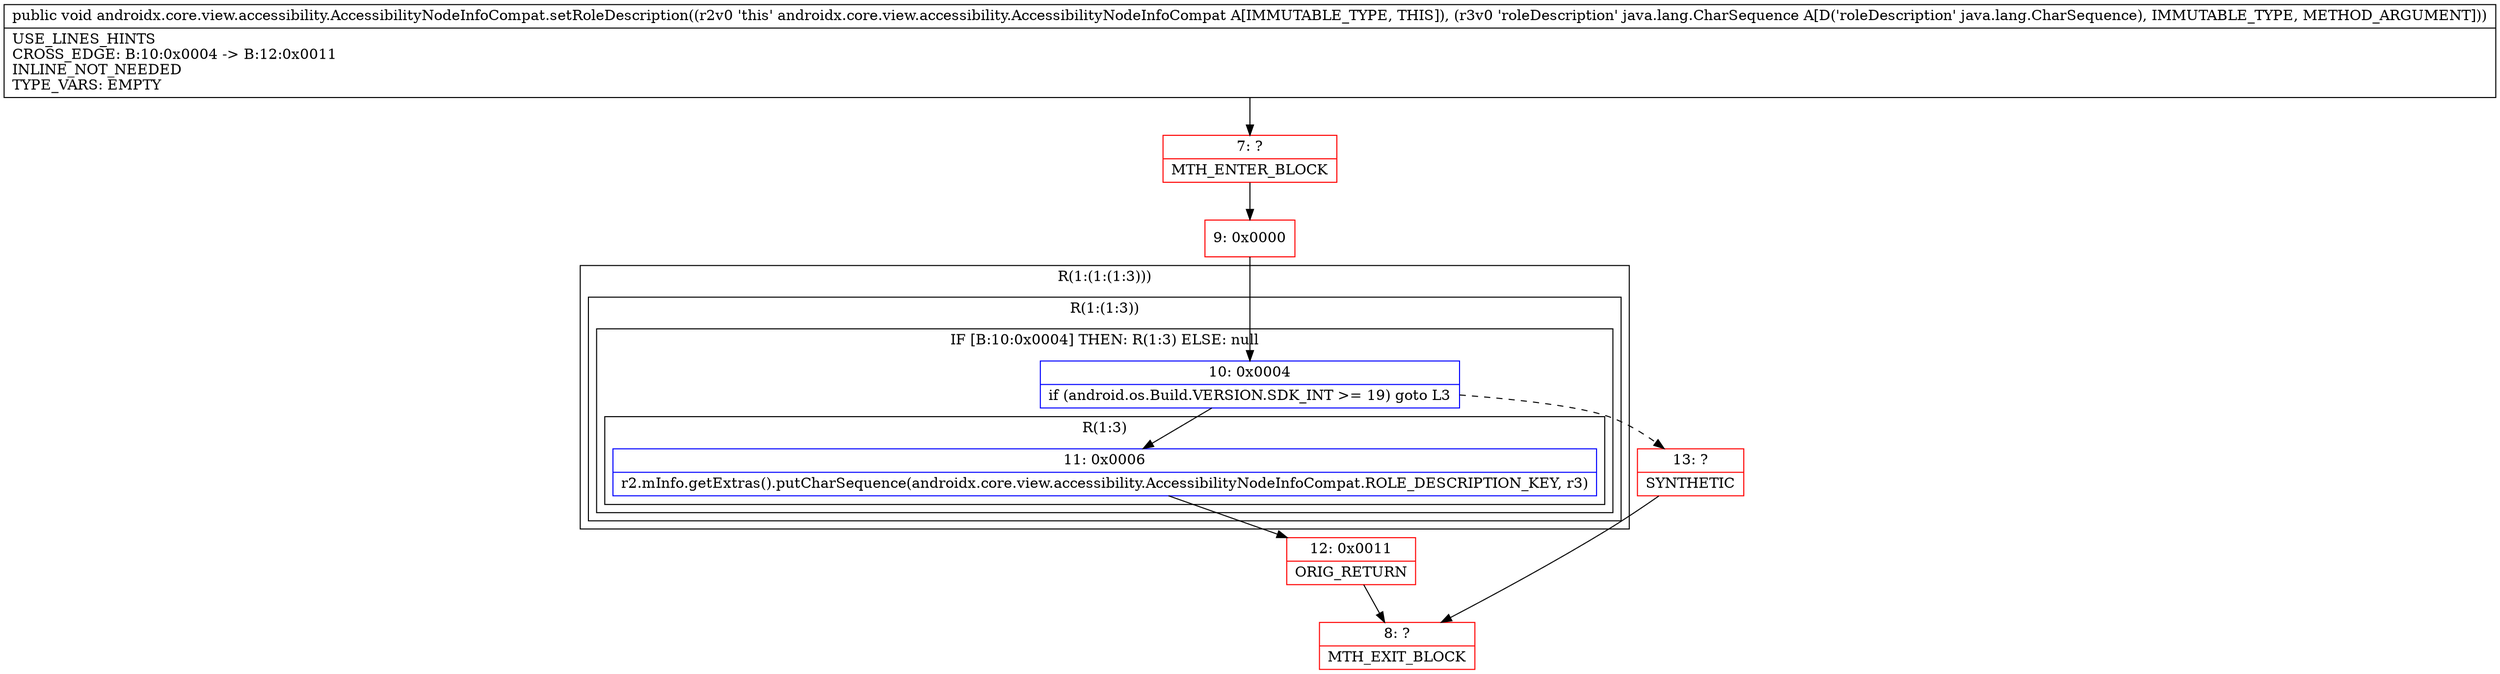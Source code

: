 digraph "CFG forandroidx.core.view.accessibility.AccessibilityNodeInfoCompat.setRoleDescription(Ljava\/lang\/CharSequence;)V" {
subgraph cluster_Region_1151437915 {
label = "R(1:(1:(1:3)))";
node [shape=record,color=blue];
subgraph cluster_Region_1761398297 {
label = "R(1:(1:3))";
node [shape=record,color=blue];
subgraph cluster_IfRegion_302631799 {
label = "IF [B:10:0x0004] THEN: R(1:3) ELSE: null";
node [shape=record,color=blue];
Node_10 [shape=record,label="{10\:\ 0x0004|if (android.os.Build.VERSION.SDK_INT \>= 19) goto L3\l}"];
subgraph cluster_Region_913208610 {
label = "R(1:3)";
node [shape=record,color=blue];
Node_11 [shape=record,label="{11\:\ 0x0006|r2.mInfo.getExtras().putCharSequence(androidx.core.view.accessibility.AccessibilityNodeInfoCompat.ROLE_DESCRIPTION_KEY, r3)\l}"];
}
}
}
}
Node_7 [shape=record,color=red,label="{7\:\ ?|MTH_ENTER_BLOCK\l}"];
Node_9 [shape=record,color=red,label="{9\:\ 0x0000}"];
Node_12 [shape=record,color=red,label="{12\:\ 0x0011|ORIG_RETURN\l}"];
Node_8 [shape=record,color=red,label="{8\:\ ?|MTH_EXIT_BLOCK\l}"];
Node_13 [shape=record,color=red,label="{13\:\ ?|SYNTHETIC\l}"];
MethodNode[shape=record,label="{public void androidx.core.view.accessibility.AccessibilityNodeInfoCompat.setRoleDescription((r2v0 'this' androidx.core.view.accessibility.AccessibilityNodeInfoCompat A[IMMUTABLE_TYPE, THIS]), (r3v0 'roleDescription' java.lang.CharSequence A[D('roleDescription' java.lang.CharSequence), IMMUTABLE_TYPE, METHOD_ARGUMENT]))  | USE_LINES_HINTS\lCROSS_EDGE: B:10:0x0004 \-\> B:12:0x0011\lINLINE_NOT_NEEDED\lTYPE_VARS: EMPTY\l}"];
MethodNode -> Node_7;Node_10 -> Node_11;
Node_10 -> Node_13[style=dashed];
Node_11 -> Node_12;
Node_7 -> Node_9;
Node_9 -> Node_10;
Node_12 -> Node_8;
Node_13 -> Node_8;
}

